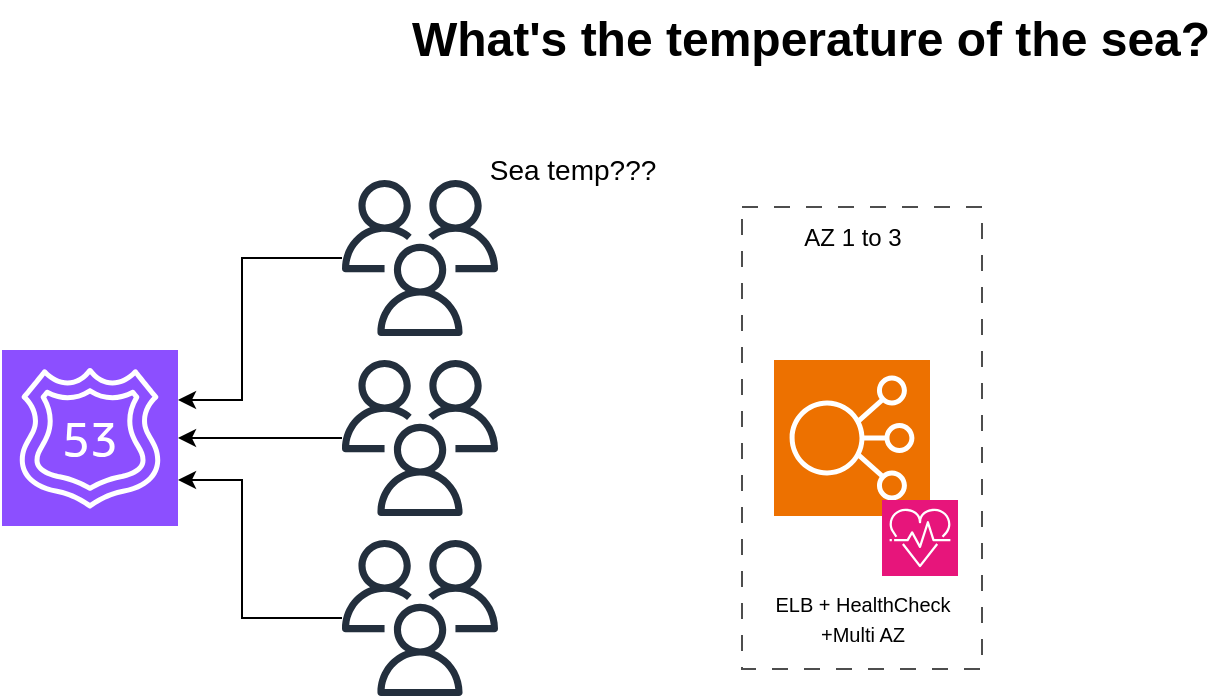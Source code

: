 <mxfile version="28.0.9">
  <diagram name="Page-1" id="4rvkuMBz8LCscHwJat69">
    <mxGraphModel dx="655" dy="386" grid="1" gridSize="10" guides="1" tooltips="1" connect="1" arrows="1" fold="1" page="1" pageScale="1" pageWidth="827" pageHeight="1169" math="0" shadow="0">
      <root>
        <mxCell id="0" />
        <mxCell id="1" parent="0" />
        <mxCell id="9LHsw5MiicVxculTZKlC-13" style="edgeStyle=orthogonalEdgeStyle;rounded=0;orthogonalLoop=1;jettySize=auto;html=1;" parent="1" source="9LHsw5MiicVxculTZKlC-4" target="9LHsw5MiicVxculTZKlC-12" edge="1">
          <mxGeometry relative="1" as="geometry">
            <mxPoint x="120" y="350" as="targetPoint" />
            <Array as="points">
              <mxPoint x="130" y="289" />
              <mxPoint x="130" y="360" />
            </Array>
          </mxGeometry>
        </mxCell>
        <mxCell id="9LHsw5MiicVxculTZKlC-4" value="" style="sketch=0;outlineConnect=0;fontColor=#232F3E;gradientColor=none;fillColor=#232F3D;strokeColor=none;dashed=0;verticalLabelPosition=bottom;verticalAlign=top;align=center;html=1;fontSize=12;fontStyle=0;aspect=fixed;pointerEvents=1;shape=mxgraph.aws4.users;" parent="1" vertex="1">
          <mxGeometry x="180" y="250" width="78" height="78" as="geometry" />
        </mxCell>
        <mxCell id="9LHsw5MiicVxculTZKlC-15" style="edgeStyle=orthogonalEdgeStyle;rounded=0;orthogonalLoop=1;jettySize=auto;html=1;" parent="1" source="9LHsw5MiicVxculTZKlC-5" target="9LHsw5MiicVxculTZKlC-12" edge="1">
          <mxGeometry relative="1" as="geometry">
            <mxPoint x="100" y="379" as="targetPoint" />
          </mxGeometry>
        </mxCell>
        <mxCell id="9LHsw5MiicVxculTZKlC-5" value="" style="sketch=0;outlineConnect=0;fontColor=#232F3E;gradientColor=none;fillColor=#232F3D;strokeColor=none;dashed=0;verticalLabelPosition=bottom;verticalAlign=top;align=center;html=1;fontSize=12;fontStyle=0;aspect=fixed;pointerEvents=1;shape=mxgraph.aws4.users;" parent="1" vertex="1">
          <mxGeometry x="180" y="340" width="78" height="78" as="geometry" />
        </mxCell>
        <mxCell id="9LHsw5MiicVxculTZKlC-16" style="edgeStyle=orthogonalEdgeStyle;rounded=0;orthogonalLoop=1;jettySize=auto;html=1;" parent="1" source="9LHsw5MiicVxculTZKlC-6" target="9LHsw5MiicVxculTZKlC-12" edge="1">
          <mxGeometry relative="1" as="geometry">
            <mxPoint x="90" y="430" as="targetPoint" />
            <Array as="points">
              <mxPoint x="130" y="469" />
              <mxPoint x="130" y="400" />
            </Array>
          </mxGeometry>
        </mxCell>
        <mxCell id="9LHsw5MiicVxculTZKlC-6" value="" style="sketch=0;outlineConnect=0;fontColor=#232F3E;gradientColor=none;fillColor=#232F3D;strokeColor=none;dashed=0;verticalLabelPosition=bottom;verticalAlign=top;align=center;html=1;fontSize=12;fontStyle=0;aspect=fixed;pointerEvents=1;shape=mxgraph.aws4.users;" parent="1" vertex="1">
          <mxGeometry x="180" y="430" width="78" height="78" as="geometry" />
        </mxCell>
        <mxCell id="9LHsw5MiicVxculTZKlC-7" value="&lt;font style=&quot;font-size: 24px;&quot;&gt;&lt;b style=&quot;&quot;&gt;What&#39;s the temperature of the sea?&lt;/b&gt;&lt;/font&gt;" style="text;html=1;align=center;verticalAlign=middle;resizable=0;points=[];autosize=1;strokeColor=none;fillColor=none;" parent="1" vertex="1">
          <mxGeometry x="204" y="160" width="420" height="40" as="geometry" />
        </mxCell>
        <mxCell id="9LHsw5MiicVxculTZKlC-9" value="&lt;font style=&quot;font-size: 14px;&quot;&gt;Sea temp???&lt;/font&gt;" style="text;html=1;align=center;verticalAlign=middle;resizable=0;points=[];autosize=1;strokeColor=none;fillColor=none;" parent="1" vertex="1">
          <mxGeometry x="240" y="230" width="110" height="30" as="geometry" />
        </mxCell>
        <mxCell id="9LHsw5MiicVxculTZKlC-12" value="" style="sketch=0;points=[[0,0,0],[0.25,0,0],[0.5,0,0],[0.75,0,0],[1,0,0],[0,1,0],[0.25,1,0],[0.5,1,0],[0.75,1,0],[1,1,0],[0,0.25,0],[0,0.5,0],[0,0.75,0],[1,0.25,0],[1,0.5,0],[1,0.75,0]];outlineConnect=0;fontColor=#232F3E;fillColor=#8C4FFF;strokeColor=#ffffff;dashed=0;verticalLabelPosition=bottom;verticalAlign=top;align=center;html=1;fontSize=12;fontStyle=0;aspect=fixed;shape=mxgraph.aws4.resourceIcon;resIcon=mxgraph.aws4.route_53;" parent="1" vertex="1">
          <mxGeometry x="10" y="335" width="88" height="88" as="geometry" />
        </mxCell>
        <mxCell id="1w9RkOxgZ2dXPinAUS5Z-1" value="" style="whiteSpace=wrap;html=1;fillColor=none;dashed=1;dashPattern=8 8;strokeColor=#4D4D4D;" vertex="1" parent="1">
          <mxGeometry x="380" y="263.5" width="120" height="231" as="geometry" />
        </mxCell>
        <mxCell id="1w9RkOxgZ2dXPinAUS5Z-2" value="AZ 1 to 3" style="text;html=1;align=center;verticalAlign=middle;resizable=0;points=[];autosize=1;strokeColor=none;fillColor=none;" vertex="1" parent="1">
          <mxGeometry x="400" y="263.5" width="70" height="30" as="geometry" />
        </mxCell>
        <mxCell id="1w9RkOxgZ2dXPinAUS5Z-3" value="" style="sketch=0;points=[[0,0,0],[0.25,0,0],[0.5,0,0],[0.75,0,0],[1,0,0],[0,1,0],[0.25,1,0],[0.5,1,0],[0.75,1,0],[1,1,0],[0,0.25,0],[0,0.5,0],[0,0.75,0],[1,0.25,0],[1,0.5,0],[1,0.75,0]];outlineConnect=0;fontColor=#232F3E;fillColor=#ED7100;strokeColor=#ffffff;dashed=0;verticalLabelPosition=bottom;verticalAlign=top;align=center;html=1;fontSize=12;fontStyle=0;aspect=fixed;shape=mxgraph.aws4.resourceIcon;resIcon=mxgraph.aws4.elastic_load_balancing;" vertex="1" parent="1">
          <mxGeometry x="396" y="340" width="78" height="78" as="geometry" />
        </mxCell>
        <mxCell id="1w9RkOxgZ2dXPinAUS5Z-4" value="&lt;font style=&quot;font-size: 10px;&quot;&gt;ELB + HealthCheck&lt;/font&gt;&lt;div&gt;&lt;font style=&quot;font-size: 10px;&quot;&gt;+Multi AZ&lt;/font&gt;&lt;/div&gt;" style="text;html=1;align=center;verticalAlign=middle;resizable=0;points=[];autosize=1;strokeColor=none;fillColor=none;convertToSvg=0;labelBorderColor=none;spacingBottom=0;container=0;flipV=1;" vertex="1" parent="1">
          <mxGeometry x="385" y="449" width="110" height="40" as="geometry" />
        </mxCell>
        <mxCell id="1w9RkOxgZ2dXPinAUS5Z-5" value="" style="sketch=0;points=[[0,0,0],[0.25,0,0],[0.5,0,0],[0.75,0,0],[1,0,0],[0,1,0],[0.25,1,0],[0.5,1,0],[0.75,1,0],[1,1,0],[0,0.25,0],[0,0.5,0],[0,0.75,0],[1,0.25,0],[1,0.5,0],[1,0.75,0]];points=[[0,0,0],[0.25,0,0],[0.5,0,0],[0.75,0,0],[1,0,0],[0,1,0],[0.25,1,0],[0.5,1,0],[0.75,1,0],[1,1,0],[0,0.25,0],[0,0.5,0],[0,0.75,0],[1,0.25,0],[1,0.5,0],[1,0.75,0]];outlineConnect=0;fontColor=#232F3E;fillColor=#E7157B;strokeColor=#ffffff;dashed=0;verticalLabelPosition=bottom;verticalAlign=top;align=center;html=1;fontSize=12;fontStyle=0;aspect=fixed;shape=mxgraph.aws4.resourceIcon;resIcon=mxgraph.aws4.personal_health_dashboard;" vertex="1" parent="1">
          <mxGeometry x="450" y="410" width="38" height="38" as="geometry" />
        </mxCell>
      </root>
    </mxGraphModel>
  </diagram>
</mxfile>

